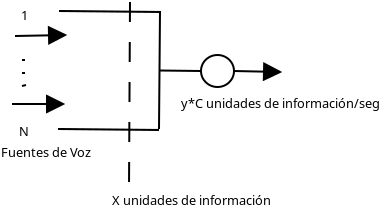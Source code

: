 <?xml version="1.0" encoding="UTF-8"?>
<dia:diagram xmlns:dia="http://www.lysator.liu.se/~alla/dia/"><dia:layer name="Fondo" visible="true"><dia:object type="Standard - Line" version="0" id="O0"><dia:attribute name="obj_pos"><dia:point val="1.7,5.9"/></dia:attribute><dia:attribute name="obj_bb"><dia:rectangle val="1.649,5.049;4.316,6.651"/></dia:attribute><dia:attribute name="conn_endpoints"><dia:point val="1.7,5.9"/><dia:point val="4.25,5.85"/></dia:attribute><dia:attribute name="numcp"><dia:int val="1"/></dia:attribute><dia:attribute name="end_arrow"><dia:enum val="3"/></dia:attribute><dia:attribute name="end_arrow_length"><dia:real val="0.8"/></dia:attribute><dia:attribute name="end_arrow_width"><dia:real val="0.8"/></dia:attribute></dia:object><dia:object type="Standard - Line" version="0" id="O1"><dia:attribute name="obj_pos"><dia:point val="1.55,9.3"/></dia:attribute><dia:attribute name="obj_bb"><dia:rectangle val="1.5,8.5;4.2,10.1"/></dia:attribute><dia:attribute name="conn_endpoints"><dia:point val="1.55,9.3"/><dia:point val="4.15,9.3"/></dia:attribute><dia:attribute name="numcp"><dia:int val="1"/></dia:attribute><dia:attribute name="end_arrow"><dia:enum val="3"/></dia:attribute><dia:attribute name="end_arrow_length"><dia:real val="0.8"/></dia:attribute><dia:attribute name="end_arrow_width"><dia:real val="0.8"/></dia:attribute></dia:object><dia:object type="Standard - Line" version="0" id="O2"><dia:attribute name="obj_pos"><dia:point val="2.05,7.1"/></dia:attribute><dia:attribute name="obj_bb"><dia:rectangle val="2,7.05;2.25,7.15"/></dia:attribute><dia:attribute name="conn_endpoints"><dia:point val="2.05,7.1"/><dia:point val="2.2,7.1"/></dia:attribute><dia:attribute name="numcp"><dia:int val="1"/></dia:attribute></dia:object><dia:object type="Standard - Line" version="0" id="O3"><dia:attribute name="obj_pos"><dia:point val="2.05,7.75"/></dia:attribute><dia:attribute name="obj_bb"><dia:rectangle val="2,7.7;2.25,7.8"/></dia:attribute><dia:attribute name="conn_endpoints"><dia:point val="2.05,7.75"/><dia:point val="2.2,7.75"/></dia:attribute><dia:attribute name="numcp"><dia:int val="1"/></dia:attribute></dia:object><dia:object type="Standard - Line" version="0" id="O4"><dia:attribute name="obj_pos"><dia:point val="2.05,8.4"/></dia:attribute><dia:attribute name="obj_bb"><dia:rectangle val="1.989,8.289;2.311,8.461"/></dia:attribute><dia:attribute name="conn_endpoints"><dia:point val="2.05,8.4"/><dia:point val="2.25,8.35"/></dia:attribute><dia:attribute name="numcp"><dia:int val="1"/></dia:attribute></dia:object><dia:object type="Standard - Line" version="0" id="O5"><dia:attribute name="obj_pos"><dia:point val="3.9,4.65"/></dia:attribute><dia:attribute name="obj_bb"><dia:rectangle val="3.85,4.6;9.05,4.75"/></dia:attribute><dia:attribute name="conn_endpoints"><dia:point val="3.9,4.65"/><dia:point val="9,4.7"/></dia:attribute><dia:attribute name="numcp"><dia:int val="1"/></dia:attribute></dia:object><dia:object type="Standard - Line" version="0" id="O6"><dia:attribute name="obj_pos"><dia:point val="8.95,4.7"/></dia:attribute><dia:attribute name="obj_bb"><dia:rectangle val="8.85,4.65;9.0,10.6"/></dia:attribute><dia:attribute name="conn_endpoints"><dia:point val="8.95,4.7"/><dia:point val="8.9,10.55"/></dia:attribute><dia:attribute name="numcp"><dia:int val="1"/></dia:attribute></dia:object><dia:object type="Standard - Line" version="0" id="O7"><dia:attribute name="obj_pos"><dia:point val="8.9,10.6"/></dia:attribute><dia:attribute name="obj_bb"><dia:rectangle val="3.8,10.499;8.95,10.65"/></dia:attribute><dia:attribute name="conn_endpoints"><dia:point val="8.9,10.6"/><dia:point val="3.85,10.55"/></dia:attribute><dia:attribute name="numcp"><dia:int val="1"/></dia:attribute></dia:object><dia:object type="Standard - Ellipse" version="0" id="O8"><dia:attribute name="obj_pos"><dia:point val="11,6.85"/></dia:attribute><dia:attribute name="obj_bb"><dia:rectangle val="10.95,6.8;12.7,8.5"/></dia:attribute><dia:attribute name="elem_corner"><dia:point val="11,6.85"/></dia:attribute><dia:attribute name="elem_width"><dia:real val="1.65"/></dia:attribute><dia:attribute name="elem_height"><dia:real val="1.6"/></dia:attribute></dia:object><dia:object type="Standard - Line" version="0" id="O9"><dia:attribute name="obj_pos"><dia:point val="8.925,7.625"/></dia:attribute><dia:attribute name="obj_bb"><dia:rectangle val="8.874,7.574;11.051,7.701"/></dia:attribute><dia:attribute name="conn_endpoints"><dia:point val="8.925,7.625"/><dia:point val="11,7.65"/></dia:attribute><dia:attribute name="numcp"><dia:int val="1"/></dia:attribute><dia:connections><dia:connection handle="0" to="O6" connection="0"/><dia:connection handle="1" to="O8" connection="3"/></dia:connections></dia:object><dia:object type="Standard - Line" version="0" id="O10"><dia:attribute name="obj_pos"><dia:point val="12.65,7.65"/></dia:attribute><dia:attribute name="obj_bb"><dia:rectangle val="12.599,6.899;15.067,8.501"/></dia:attribute><dia:attribute name="conn_endpoints"><dia:point val="12.65,7.65"/><dia:point val="15,7.7"/></dia:attribute><dia:attribute name="numcp"><dia:int val="1"/></dia:attribute><dia:attribute name="end_arrow"><dia:enum val="3"/></dia:attribute><dia:attribute name="end_arrow_length"><dia:real val="0.8"/></dia:attribute><dia:attribute name="end_arrow_width"><dia:real val="0.8"/></dia:attribute><dia:connections><dia:connection handle="0" to="O8" connection="4"/></dia:connections></dia:object><dia:object type="Standard - Text" version="0" id="O11"><dia:attribute name="obj_pos"><dia:point val="9.85,9.5"/></dia:attribute><dia:attribute name="obj_bb"><dia:rectangle val="9.85,8.829;20.371,9.893"/></dia:attribute><dia:attribute name="text"><dia:composite type="text"><dia:attribute name="string"><dia:string># y*C unidades de información/seg#</dia:string></dia:attribute><dia:attribute name="font"><dia:font family="sans" style="0" name="Courier"/></dia:attribute><dia:attribute name="height"><dia:real val="0.8"/></dia:attribute><dia:attribute name="pos"><dia:point val="9.85,9.5"/></dia:attribute><dia:attribute name="color"><dia:color val="#000000"/></dia:attribute><dia:attribute name="alignment"><dia:enum val="0"/></dia:attribute></dia:composite></dia:attribute></dia:object><dia:object type="Standard - Text" version="0" id="O12"><dia:attribute name="obj_pos"><dia:point val="1.9,10.9"/></dia:attribute><dia:attribute name="obj_bb"><dia:rectangle val="1.9,10.25;2.35,11.25"/></dia:attribute><dia:attribute name="text"><dia:composite type="text"><dia:attribute name="string"><dia:string>#N#</dia:string></dia:attribute><dia:attribute name="font"><dia:font family="sans" style="0" name="Courier"/></dia:attribute><dia:attribute name="height"><dia:real val="0.8"/></dia:attribute><dia:attribute name="pos"><dia:point val="1.9,10.9"/></dia:attribute><dia:attribute name="color"><dia:color val="#000000"/></dia:attribute><dia:attribute name="alignment"><dia:enum val="0"/></dia:attribute></dia:composite></dia:attribute></dia:object><dia:object type="Standard - Text" version="0" id="O13"><dia:attribute name="obj_pos"><dia:point val="1,11.95"/></dia:attribute><dia:attribute name="obj_bb"><dia:rectangle val="1,11.3;5.7,12.3"/></dia:attribute><dia:attribute name="text"><dia:composite type="text"><dia:attribute name="string"><dia:string>#Fuentes de Voz#</dia:string></dia:attribute><dia:attribute name="font"><dia:font family="sans" style="0" name="Courier"/></dia:attribute><dia:attribute name="height"><dia:real val="0.8"/></dia:attribute><dia:attribute name="pos"><dia:point val="1,11.95"/></dia:attribute><dia:attribute name="color"><dia:color val="#000000"/></dia:attribute><dia:attribute name="alignment"><dia:enum val="0"/></dia:attribute></dia:composite></dia:attribute></dia:object><dia:object type="Standard - Text" version="0" id="O14"><dia:attribute name="obj_pos"><dia:point val="2.35,4.7"/></dia:attribute><dia:attribute name="obj_bb"><dia:rectangle val="2.35,4.05;2.35,5.05"/></dia:attribute><dia:attribute name="text"><dia:composite type="text"><dia:attribute name="string"><dia:string>##</dia:string></dia:attribute><dia:attribute name="font"><dia:font family="sans" style="0" name="Courier"/></dia:attribute><dia:attribute name="height"><dia:real val="0.8"/></dia:attribute><dia:attribute name="pos"><dia:point val="2.35,4.7"/></dia:attribute><dia:attribute name="color"><dia:color val="#000000"/></dia:attribute><dia:attribute name="alignment"><dia:enum val="0"/></dia:attribute></dia:composite></dia:attribute></dia:object><dia:object type="Standard - Text" version="0" id="O15"><dia:attribute name="obj_pos"><dia:point val="2,5.1"/></dia:attribute><dia:attribute name="obj_bb"><dia:rectangle val="2,4.45;2.4,5.45"/></dia:attribute><dia:attribute name="text"><dia:composite type="text"><dia:attribute name="string"><dia:string>#1#</dia:string></dia:attribute><dia:attribute name="font"><dia:font family="sans" style="0" name="Courier"/></dia:attribute><dia:attribute name="height"><dia:real val="0.8"/></dia:attribute><dia:attribute name="pos"><dia:point val="2,5.1"/></dia:attribute><dia:attribute name="color"><dia:color val="#000000"/></dia:attribute><dia:attribute name="alignment"><dia:enum val="0"/></dia:attribute></dia:composite></dia:attribute></dia:object><dia:object type="Standard - Line" version="0" id="O16"><dia:attribute name="obj_pos"><dia:point val="7.45,4.2"/></dia:attribute><dia:attribute name="obj_bb"><dia:rectangle val="7.35,4.15;7.5,13.6"/></dia:attribute><dia:attribute name="conn_endpoints"><dia:point val="7.45,4.2"/><dia:point val="7.4,13.55"/></dia:attribute><dia:attribute name="numcp"><dia:int val="1"/></dia:attribute><dia:attribute name="line_style"><dia:enum val="1"/></dia:attribute></dia:object><dia:object type="Standard - Text" version="0" id="O17"><dia:attribute name="obj_pos"><dia:point val="6.55,14.35"/></dia:attribute><dia:attribute name="obj_bb"><dia:rectangle val="6.55,13.679;14.971,14.742"/></dia:attribute><dia:attribute name="text"><dia:composite type="text"><dia:attribute name="string"><dia:string>#X unidades de información#</dia:string></dia:attribute><dia:attribute name="font"><dia:font family="sans" style="0" name="Courier"/></dia:attribute><dia:attribute name="height"><dia:real val="0.8"/></dia:attribute><dia:attribute name="pos"><dia:point val="6.55,14.35"/></dia:attribute><dia:attribute name="color"><dia:color val="#000000"/></dia:attribute><dia:attribute name="alignment"><dia:enum val="0"/></dia:attribute></dia:composite></dia:attribute></dia:object></dia:layer></dia:diagram>

